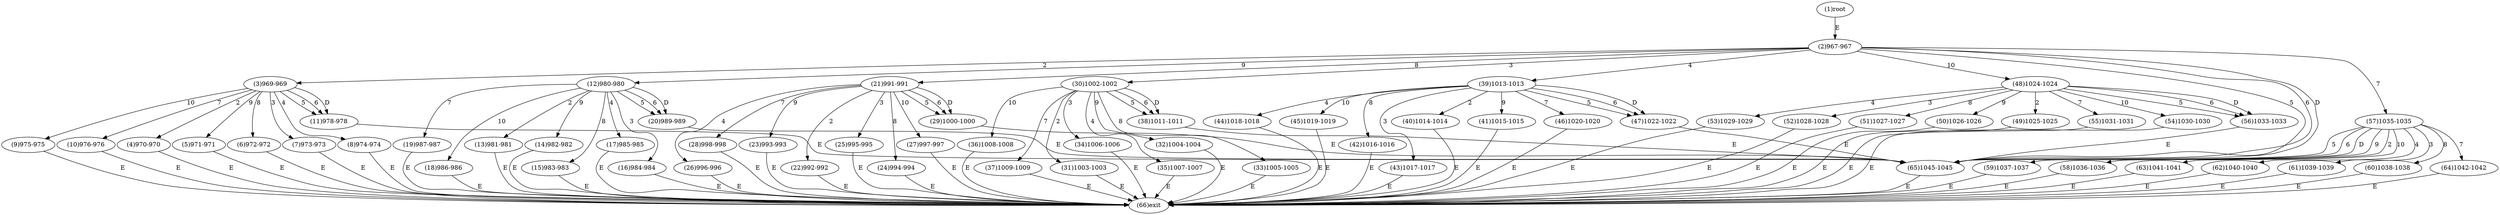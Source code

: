 digraph "" { 
1[ label="(1)root"];
2[ label="(2)967-967"];
3[ label="(3)969-969"];
4[ label="(4)970-970"];
5[ label="(5)971-971"];
6[ label="(6)972-972"];
7[ label="(7)973-973"];
8[ label="(8)974-974"];
9[ label="(9)975-975"];
10[ label="(10)976-976"];
11[ label="(11)978-978"];
12[ label="(12)980-980"];
13[ label="(13)981-981"];
14[ label="(14)982-982"];
15[ label="(15)983-983"];
17[ label="(17)985-985"];
16[ label="(16)984-984"];
19[ label="(19)987-987"];
18[ label="(18)986-986"];
21[ label="(21)991-991"];
20[ label="(20)989-989"];
23[ label="(23)993-993"];
22[ label="(22)992-992"];
25[ label="(25)995-995"];
24[ label="(24)994-994"];
27[ label="(27)997-997"];
26[ label="(26)996-996"];
29[ label="(29)1000-1000"];
28[ label="(28)998-998"];
31[ label="(31)1003-1003"];
30[ label="(30)1002-1002"];
34[ label="(34)1006-1006"];
35[ label="(35)1007-1007"];
32[ label="(32)1004-1004"];
33[ label="(33)1005-1005"];
38[ label="(38)1011-1011"];
39[ label="(39)1013-1013"];
36[ label="(36)1008-1008"];
37[ label="(37)1009-1009"];
42[ label="(42)1016-1016"];
43[ label="(43)1017-1017"];
40[ label="(40)1014-1014"];
41[ label="(41)1015-1015"];
46[ label="(46)1020-1020"];
47[ label="(47)1022-1022"];
44[ label="(44)1018-1018"];
45[ label="(45)1019-1019"];
51[ label="(51)1027-1027"];
50[ label="(50)1026-1026"];
49[ label="(49)1025-1025"];
48[ label="(48)1024-1024"];
55[ label="(55)1031-1031"];
54[ label="(54)1030-1030"];
53[ label="(53)1029-1029"];
52[ label="(52)1028-1028"];
59[ label="(59)1037-1037"];
58[ label="(58)1036-1036"];
57[ label="(57)1035-1035"];
56[ label="(56)1033-1033"];
63[ label="(63)1041-1041"];
62[ label="(62)1040-1040"];
61[ label="(61)1039-1039"];
60[ label="(60)1038-1038"];
64[ label="(64)1042-1042"];
65[ label="(65)1045-1045"];
66[ label="(66)exit"];
1->2[ label="E"];
2->3[ label="2"];
2->30[ label="3"];
2->39[ label="4"];
2->65[ label="5"];
2->65[ label="6"];
2->57[ label="7"];
2->21[ label="8"];
2->12[ label="9"];
2->48[ label="10"];
2->65[ label="D"];
3->4[ label="2"];
3->7[ label="3"];
3->8[ label="4"];
3->11[ label="5"];
3->11[ label="6"];
3->10[ label="7"];
3->6[ label="8"];
3->5[ label="9"];
3->9[ label="10"];
3->11[ label="D"];
4->66[ label="E"];
5->66[ label="E"];
6->66[ label="E"];
7->66[ label="E"];
8->66[ label="E"];
9->66[ label="E"];
10->66[ label="E"];
11->65[ label="E"];
12->13[ label="2"];
12->16[ label="3"];
12->17[ label="4"];
12->20[ label="5"];
12->20[ label="6"];
12->19[ label="7"];
12->15[ label="8"];
12->14[ label="9"];
12->18[ label="10"];
12->20[ label="D"];
13->66[ label="E"];
14->66[ label="E"];
15->66[ label="E"];
16->66[ label="E"];
17->66[ label="E"];
18->66[ label="E"];
19->66[ label="E"];
20->65[ label="E"];
21->22[ label="2"];
21->25[ label="3"];
21->26[ label="4"];
21->29[ label="5"];
21->29[ label="6"];
21->28[ label="7"];
21->24[ label="8"];
21->23[ label="9"];
21->27[ label="10"];
21->29[ label="D"];
22->66[ label="E"];
23->66[ label="E"];
24->66[ label="E"];
25->66[ label="E"];
26->66[ label="E"];
27->66[ label="E"];
28->66[ label="E"];
29->65[ label="E"];
30->31[ label="2"];
30->34[ label="3"];
30->35[ label="4"];
30->38[ label="5"];
30->38[ label="6"];
30->37[ label="7"];
30->33[ label="8"];
30->32[ label="9"];
30->36[ label="10"];
30->38[ label="D"];
31->66[ label="E"];
32->66[ label="E"];
33->66[ label="E"];
34->66[ label="E"];
35->66[ label="E"];
36->66[ label="E"];
37->66[ label="E"];
38->65[ label="E"];
39->40[ label="2"];
39->43[ label="3"];
39->44[ label="4"];
39->47[ label="5"];
39->47[ label="6"];
39->46[ label="7"];
39->42[ label="8"];
39->41[ label="9"];
39->45[ label="10"];
39->47[ label="D"];
40->66[ label="E"];
41->66[ label="E"];
42->66[ label="E"];
43->66[ label="E"];
44->66[ label="E"];
45->66[ label="E"];
46->66[ label="E"];
47->65[ label="E"];
48->49[ label="2"];
48->52[ label="3"];
48->53[ label="4"];
48->56[ label="5"];
48->56[ label="6"];
48->55[ label="7"];
48->51[ label="8"];
48->50[ label="9"];
48->54[ label="10"];
48->56[ label="D"];
49->66[ label="E"];
50->66[ label="E"];
51->66[ label="E"];
52->66[ label="E"];
53->66[ label="E"];
54->66[ label="E"];
55->66[ label="E"];
56->65[ label="E"];
57->58[ label="2"];
57->61[ label="3"];
57->62[ label="4"];
57->65[ label="5"];
57->65[ label="6"];
57->64[ label="7"];
57->60[ label="8"];
57->59[ label="9"];
57->63[ label="10"];
57->65[ label="D"];
58->66[ label="E"];
59->66[ label="E"];
60->66[ label="E"];
61->66[ label="E"];
62->66[ label="E"];
63->66[ label="E"];
64->66[ label="E"];
65->66[ label="E"];
}